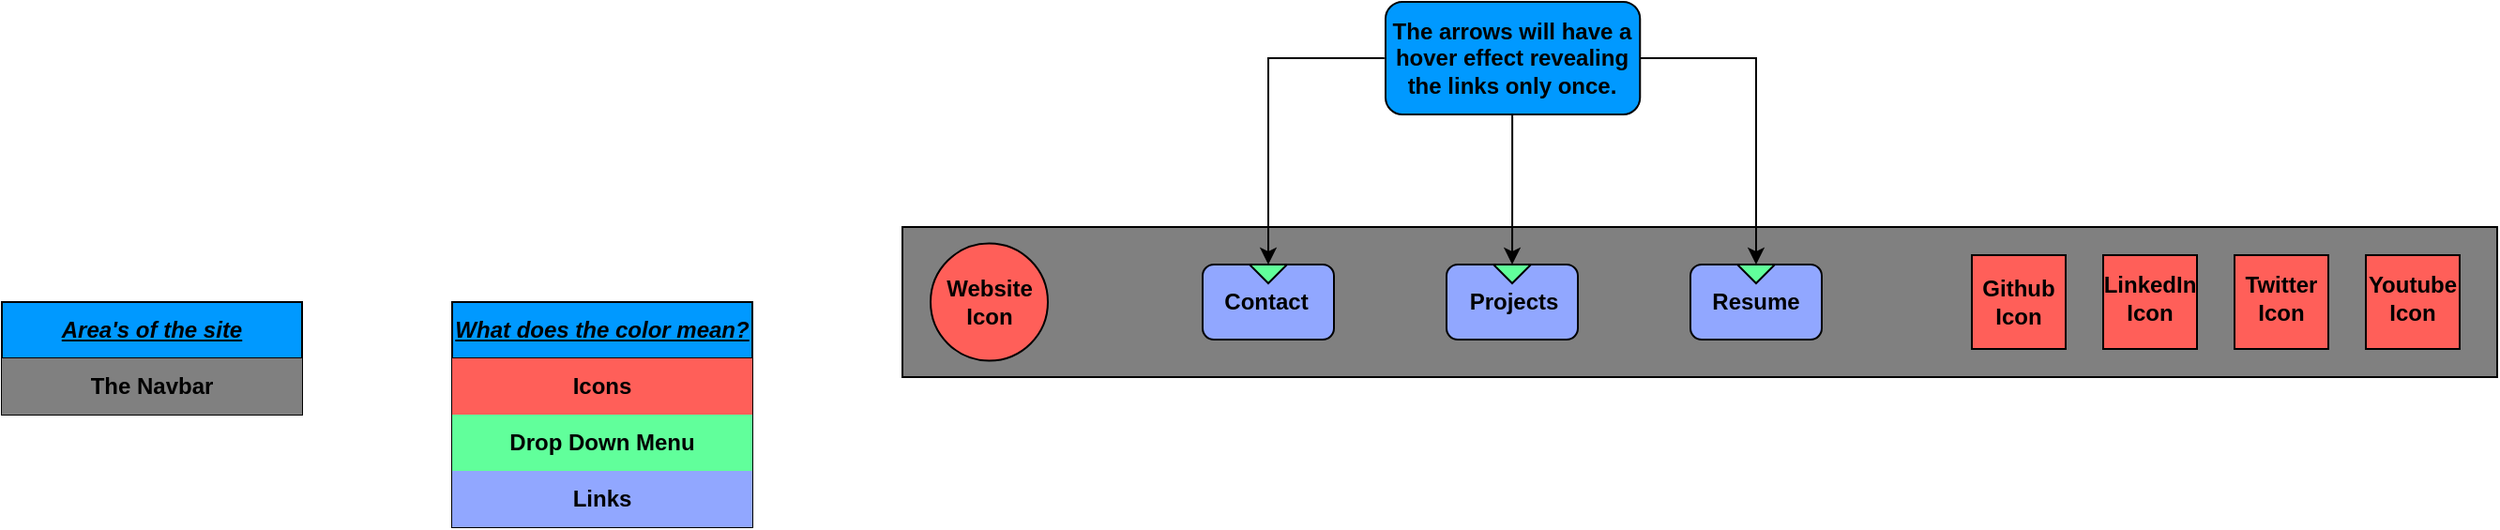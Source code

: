 <mxfile version="24.8.0">
  <diagram name="Page-1" id="JY6faiCvkDYWvw9njIwN">
    <mxGraphModel dx="2483" dy="1935" grid="1" gridSize="10" guides="1" tooltips="1" connect="1" arrows="1" fold="1" page="1" pageScale="1" pageWidth="850" pageHeight="1100" math="0" shadow="0">
      <root>
        <mxCell id="0" />
        <mxCell id="1" parent="0" />
        <mxCell id="Y-unzM5dpuSuye6IbKzQ-2" value="" style="rounded=0;whiteSpace=wrap;html=1;fillColor=#808080;" vertex="1" parent="1">
          <mxGeometry width="850" height="80" as="geometry" />
        </mxCell>
        <mxCell id="Y-unzM5dpuSuye6IbKzQ-5" value="" style="whiteSpace=wrap;html=1;aspect=fixed;fillColor=#FF5F59;" vertex="1" parent="1">
          <mxGeometry x="710" y="15" width="50" height="50" as="geometry" />
        </mxCell>
        <mxCell id="Y-unzM5dpuSuye6IbKzQ-7" value="" style="whiteSpace=wrap;html=1;aspect=fixed;fillColor=#FF5F59;" vertex="1" parent="1">
          <mxGeometry x="640" y="15" width="50" height="50" as="geometry" />
        </mxCell>
        <mxCell id="Y-unzM5dpuSuye6IbKzQ-8" value="&lt;b&gt;Twitter&lt;br&gt;Icon&lt;/b&gt;" style="text;html=1;align=center;verticalAlign=middle;whiteSpace=wrap;rounded=0;" vertex="1" parent="1">
          <mxGeometry x="710" y="15" width="50" height="45" as="geometry" />
        </mxCell>
        <mxCell id="Y-unzM5dpuSuye6IbKzQ-9" value="" style="whiteSpace=wrap;html=1;aspect=fixed;fillColor=#FF5F59;" vertex="1" parent="1">
          <mxGeometry x="570" y="15" width="50" height="50" as="geometry" />
        </mxCell>
        <mxCell id="Y-unzM5dpuSuye6IbKzQ-10" value="&lt;b&gt;LinkedIn&lt;br&gt;Icon&lt;/b&gt;" style="text;html=1;align=center;verticalAlign=middle;whiteSpace=wrap;rounded=0;" vertex="1" parent="1">
          <mxGeometry x="640" y="15" width="50" height="45" as="geometry" />
        </mxCell>
        <mxCell id="Y-unzM5dpuSuye6IbKzQ-4" value="&lt;b&gt;Github&lt;br&gt;Icon&lt;/b&gt;" style="text;html=1;align=center;verticalAlign=middle;whiteSpace=wrap;rounded=0;" vertex="1" parent="1">
          <mxGeometry x="570" y="17.5" width="50" height="45" as="geometry" />
        </mxCell>
        <mxCell id="Y-unzM5dpuSuye6IbKzQ-14" value="&lt;b&gt;&lt;i&gt;&lt;u&gt;What does the color mean?&lt;/u&gt;&lt;/i&gt;&lt;/b&gt;" style="swimlane;fontStyle=0;childLayout=stackLayout;horizontal=1;startSize=30;horizontalStack=0;resizeParent=1;resizeParentMax=0;resizeLast=0;collapsible=1;marginBottom=0;whiteSpace=wrap;html=1;fillColor=#0099FF;" vertex="1" parent="1">
          <mxGeometry x="-240" y="40" width="160" height="120" as="geometry" />
        </mxCell>
        <mxCell id="Y-unzM5dpuSuye6IbKzQ-15" value="&lt;b&gt;Icons&lt;/b&gt;" style="text;strokeColor=none;fillColor=#FF5F59;align=center;verticalAlign=middle;spacingLeft=4;spacingRight=4;overflow=hidden;points=[[0,0.5],[1,0.5]];portConstraint=eastwest;rotatable=0;whiteSpace=wrap;html=1;" vertex="1" parent="Y-unzM5dpuSuye6IbKzQ-14">
          <mxGeometry y="30" width="160" height="30" as="geometry" />
        </mxCell>
        <mxCell id="Y-unzM5dpuSuye6IbKzQ-26" value="&lt;b&gt;Drop Down Menu&lt;/b&gt;" style="text;strokeColor=none;fillColor=#61FF9B;align=center;verticalAlign=middle;spacingLeft=4;spacingRight=4;overflow=hidden;points=[[0,0.5],[1,0.5]];portConstraint=eastwest;rotatable=0;whiteSpace=wrap;html=1;" vertex="1" parent="Y-unzM5dpuSuye6IbKzQ-14">
          <mxGeometry y="60" width="160" height="30" as="geometry" />
        </mxCell>
        <mxCell id="Y-unzM5dpuSuye6IbKzQ-30" value="&lt;b&gt;Links&lt;/b&gt;" style="text;strokeColor=none;fillColor=#91A7FF;align=center;verticalAlign=middle;spacingLeft=4;spacingRight=4;overflow=hidden;points=[[0,0.5],[1,0.5]];portConstraint=eastwest;rotatable=0;whiteSpace=wrap;html=1;" vertex="1" parent="Y-unzM5dpuSuye6IbKzQ-14">
          <mxGeometry y="90" width="160" height="30" as="geometry" />
        </mxCell>
        <mxCell id="Y-unzM5dpuSuye6IbKzQ-18" value="" style="ellipse;whiteSpace=wrap;html=1;aspect=fixed;fillColor=#FF5F59;" vertex="1" parent="1">
          <mxGeometry x="15" y="8.75" width="62.5" height="62.5" as="geometry" />
        </mxCell>
        <mxCell id="Y-unzM5dpuSuye6IbKzQ-12" value="&lt;b&gt;Website&lt;br&gt;Icon&lt;/b&gt;" style="text;html=1;align=center;verticalAlign=middle;whiteSpace=wrap;rounded=0;" vertex="1" parent="1">
          <mxGeometry x="20.94" y="15" width="50.62" height="50" as="geometry" />
        </mxCell>
        <mxCell id="Y-unzM5dpuSuye6IbKzQ-3" value="" style="whiteSpace=wrap;html=1;aspect=fixed;fillColor=#FF5F59;" vertex="1" parent="1">
          <mxGeometry x="780" y="15" width="50" height="50" as="geometry" />
        </mxCell>
        <mxCell id="Y-unzM5dpuSuye6IbKzQ-6" value="&lt;b&gt;Youtube&lt;br&gt;Icon&lt;/b&gt;" style="text;html=1;align=center;verticalAlign=middle;whiteSpace=wrap;rounded=0;" vertex="1" parent="1">
          <mxGeometry x="780" y="15" width="50" height="45" as="geometry" />
        </mxCell>
        <mxCell id="Y-unzM5dpuSuye6IbKzQ-27" value="" style="rounded=1;whiteSpace=wrap;html=1;fillColor=#91A7FF;" vertex="1" parent="1">
          <mxGeometry x="420" y="20" width="70" height="40" as="geometry" />
        </mxCell>
        <mxCell id="Y-unzM5dpuSuye6IbKzQ-28" value="&lt;b&gt;Resume&lt;/b&gt;" style="text;html=1;align=center;verticalAlign=middle;whiteSpace=wrap;rounded=0;" vertex="1" parent="1">
          <mxGeometry x="421.25" y="26.88" width="67.5" height="26.25" as="geometry" />
        </mxCell>
        <mxCell id="Y-unzM5dpuSuye6IbKzQ-32" value="" style="triangle;whiteSpace=wrap;html=1;rotation=90;fillColor=#61FF9B;" vertex="1" parent="1">
          <mxGeometry x="450" y="15" width="10" height="20" as="geometry" />
        </mxCell>
        <mxCell id="Y-unzM5dpuSuye6IbKzQ-34" value="" style="rounded=1;whiteSpace=wrap;html=1;fillColor=#91A7FF;" vertex="1" parent="1">
          <mxGeometry x="160" y="20" width="70" height="40" as="geometry" />
        </mxCell>
        <mxCell id="Y-unzM5dpuSuye6IbKzQ-35" value="" style="triangle;whiteSpace=wrap;html=1;rotation=90;fillColor=#61FF9B;" vertex="1" parent="1">
          <mxGeometry x="190" y="15" width="10" height="20" as="geometry" />
        </mxCell>
        <mxCell id="Y-unzM5dpuSuye6IbKzQ-33" value="&lt;b&gt;Contact&lt;/b&gt;" style="text;html=1;align=center;verticalAlign=middle;whiteSpace=wrap;rounded=0;" vertex="1" parent="1">
          <mxGeometry x="160" y="26.88" width="67.5" height="26.25" as="geometry" />
        </mxCell>
        <mxCell id="Y-unzM5dpuSuye6IbKzQ-37" value="" style="rounded=1;whiteSpace=wrap;html=1;fillColor=#0099FF;" vertex="1" parent="1">
          <mxGeometry x="257.5" y="-120" width="135.63" height="60" as="geometry" />
        </mxCell>
        <mxCell id="Y-unzM5dpuSuye6IbKzQ-39" style="edgeStyle=orthogonalEdgeStyle;rounded=0;orthogonalLoop=1;jettySize=auto;html=1;entryX=0;entryY=0.5;entryDx=0;entryDy=0;" edge="1" parent="1" source="Y-unzM5dpuSuye6IbKzQ-38" target="Y-unzM5dpuSuye6IbKzQ-35">
          <mxGeometry relative="1" as="geometry" />
        </mxCell>
        <mxCell id="Y-unzM5dpuSuye6IbKzQ-40" style="edgeStyle=orthogonalEdgeStyle;rounded=0;orthogonalLoop=1;jettySize=auto;html=1;entryX=0;entryY=0.5;entryDx=0;entryDy=0;" edge="1" parent="1" source="Y-unzM5dpuSuye6IbKzQ-38" target="Y-unzM5dpuSuye6IbKzQ-32">
          <mxGeometry relative="1" as="geometry" />
        </mxCell>
        <mxCell id="Y-unzM5dpuSuye6IbKzQ-42" style="edgeStyle=orthogonalEdgeStyle;rounded=0;orthogonalLoop=1;jettySize=auto;html=1;entryX=0;entryY=0.5;entryDx=0;entryDy=0;" edge="1" parent="1" source="Y-unzM5dpuSuye6IbKzQ-38" target="Y-unzM5dpuSuye6IbKzQ-25">
          <mxGeometry relative="1" as="geometry" />
        </mxCell>
        <mxCell id="Y-unzM5dpuSuye6IbKzQ-38" value="&lt;b&gt;The arrows will have a hover effect revealing the links only once.&lt;/b&gt;" style="text;html=1;align=center;verticalAlign=middle;whiteSpace=wrap;rounded=0;" vertex="1" parent="1">
          <mxGeometry x="256.88" y="-120" width="136.25" height="60" as="geometry" />
        </mxCell>
        <mxCell id="Y-unzM5dpuSuye6IbKzQ-44" value="&lt;b&gt;&lt;i&gt;&lt;u&gt;Area&#39;s of the site&lt;/u&gt;&lt;/i&gt;&lt;/b&gt;" style="swimlane;fontStyle=0;childLayout=stackLayout;horizontal=1;startSize=30;horizontalStack=0;resizeParent=1;resizeParentMax=0;resizeLast=0;collapsible=1;marginBottom=0;whiteSpace=wrap;html=1;fillColor=#0099FF;" vertex="1" parent="1">
          <mxGeometry x="-480" y="40" width="160" height="60" as="geometry" />
        </mxCell>
        <mxCell id="Y-unzM5dpuSuye6IbKzQ-47" value="&lt;b&gt;The Navbar&lt;/b&gt;" style="text;strokeColor=none;fillColor=#808080;align=center;verticalAlign=middle;spacingLeft=4;spacingRight=4;overflow=hidden;points=[[0,0.5],[1,0.5]];portConstraint=eastwest;rotatable=0;whiteSpace=wrap;html=1;" vertex="1" parent="Y-unzM5dpuSuye6IbKzQ-44">
          <mxGeometry y="30" width="160" height="30" as="geometry" />
        </mxCell>
        <mxCell id="Y-unzM5dpuSuye6IbKzQ-48" value="" style="rounded=1;whiteSpace=wrap;html=1;fillColor=#91A7FF;" vertex="1" parent="1">
          <mxGeometry x="290" y="20" width="70" height="40" as="geometry" />
        </mxCell>
        <mxCell id="Y-unzM5dpuSuye6IbKzQ-25" value="" style="triangle;whiteSpace=wrap;html=1;rotation=90;fillColor=#61FF9B;" vertex="1" parent="1">
          <mxGeometry x="320" y="15" width="10" height="20" as="geometry" />
        </mxCell>
        <mxCell id="Y-unzM5dpuSuye6IbKzQ-36" value="&lt;b&gt;Projects&lt;br&gt;&lt;/b&gt;" style="text;html=1;align=center;verticalAlign=middle;whiteSpace=wrap;rounded=0;" vertex="1" parent="1">
          <mxGeometry x="291.56" y="26.87" width="67.5" height="26.25" as="geometry" />
        </mxCell>
      </root>
    </mxGraphModel>
  </diagram>
</mxfile>
